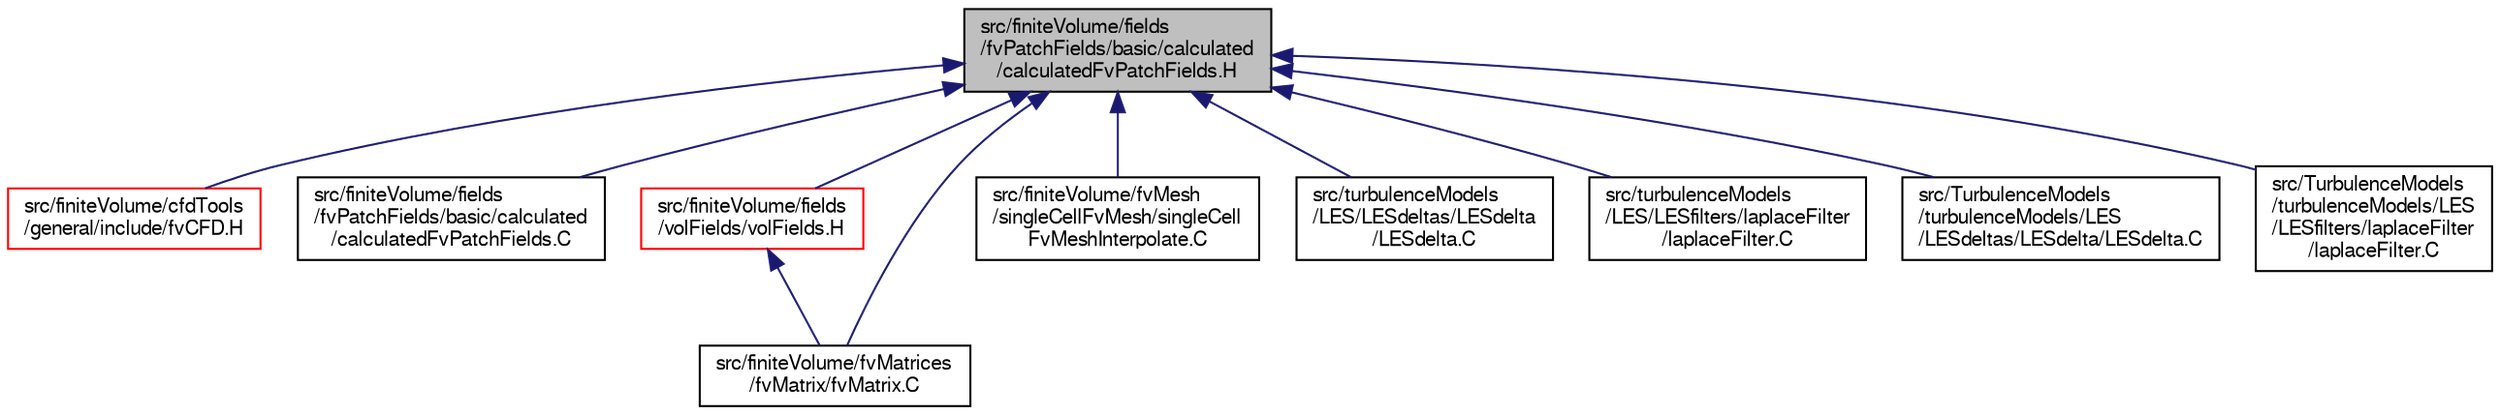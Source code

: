 digraph "src/finiteVolume/fields/fvPatchFields/basic/calculated/calculatedFvPatchFields.H"
{
  bgcolor="transparent";
  edge [fontname="FreeSans",fontsize="10",labelfontname="FreeSans",labelfontsize="10"];
  node [fontname="FreeSans",fontsize="10",shape=record];
  Node188 [label="src/finiteVolume/fields\l/fvPatchFields/basic/calculated\l/calculatedFvPatchFields.H",height=0.2,width=0.4,color="black", fillcolor="grey75", style="filled", fontcolor="black"];
  Node188 -> Node189 [dir="back",color="midnightblue",fontsize="10",style="solid",fontname="FreeSans"];
  Node189 [label="src/finiteVolume/cfdTools\l/general/include/fvCFD.H",height=0.2,width=0.4,color="red",URL="$a01232.html"];
  Node188 -> Node213 [dir="back",color="midnightblue",fontsize="10",style="solid",fontname="FreeSans"];
  Node213 [label="src/finiteVolume/fields\l/fvPatchFields/basic/calculated\l/calculatedFvPatchFields.C",height=0.2,width=0.4,color="black",URL="$a01421.html"];
  Node188 -> Node214 [dir="back",color="midnightblue",fontsize="10",style="solid",fontname="FreeSans"];
  Node214 [label="src/finiteVolume/fields\l/volFields/volFields.H",height=0.2,width=0.4,color="red",URL="$a02750.html"];
  Node214 -> Node380 [dir="back",color="midnightblue",fontsize="10",style="solid",fontname="FreeSans"];
  Node380 [label="src/finiteVolume/fvMatrices\l/fvMatrix/fvMatrix.C",height=0.2,width=0.4,color="black",URL="$a03278.html"];
  Node188 -> Node380 [dir="back",color="midnightblue",fontsize="10",style="solid",fontname="FreeSans"];
  Node188 -> Node1651 [dir="back",color="midnightblue",fontsize="10",style="solid",fontname="FreeSans"];
  Node1651 [label="src/finiteVolume/fvMesh\l/singleCellFvMesh/singleCell\lFvMeshInterpolate.C",height=0.2,width=0.4,color="black",URL="$a03707.html"];
  Node188 -> Node1495 [dir="back",color="midnightblue",fontsize="10",style="solid",fontname="FreeSans"];
  Node1495 [label="src/turbulenceModels\l/LES/LESdeltas/LESdelta\l/LESdelta.C",height=0.2,width=0.4,color="black",URL="$a40466.html"];
  Node188 -> Node412 [dir="back",color="midnightblue",fontsize="10",style="solid",fontname="FreeSans"];
  Node412 [label="src/turbulenceModels\l/LES/LESfilters/laplaceFilter\l/laplaceFilter.C",height=0.2,width=0.4,color="black",URL="$a40532.html"];
  Node188 -> Node1515 [dir="back",color="midnightblue",fontsize="10",style="solid",fontname="FreeSans"];
  Node1515 [label="src/TurbulenceModels\l/turbulenceModels/LES\l/LESdeltas/LESdelta/LESdelta.C",height=0.2,width=0.4,color="black",URL="$a40469.html"];
  Node188 -> Node414 [dir="back",color="midnightblue",fontsize="10",style="solid",fontname="FreeSans"];
  Node414 [label="src/TurbulenceModels\l/turbulenceModels/LES\l/LESfilters/laplaceFilter\l/laplaceFilter.C",height=0.2,width=0.4,color="black",URL="$a40535.html"];
}
